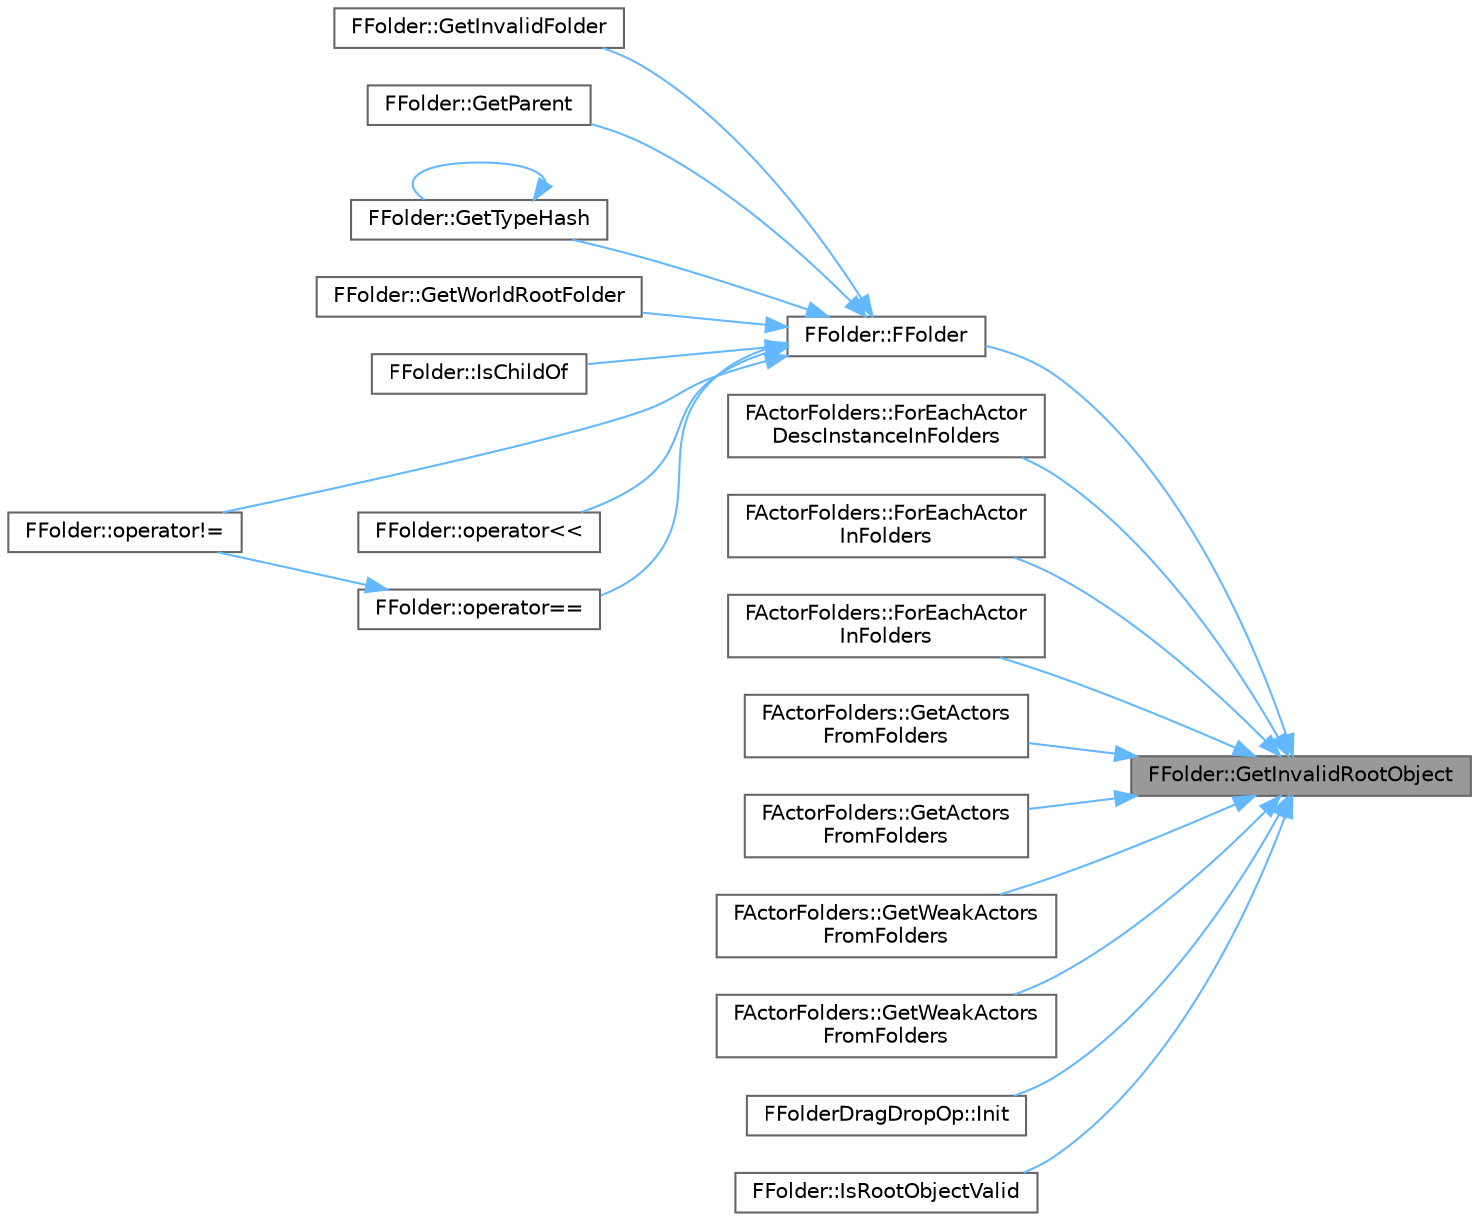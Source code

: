 digraph "FFolder::GetInvalidRootObject"
{
 // INTERACTIVE_SVG=YES
 // LATEX_PDF_SIZE
  bgcolor="transparent";
  edge [fontname=Helvetica,fontsize=10,labelfontname=Helvetica,labelfontsize=10];
  node [fontname=Helvetica,fontsize=10,shape=box,height=0.2,width=0.4];
  rankdir="RL";
  Node1 [id="Node000001",label="FFolder::GetInvalidRootObject",height=0.2,width=0.4,color="gray40", fillcolor="grey60", style="filled", fontcolor="black",tooltip=" "];
  Node1 -> Node2 [id="edge1_Node000001_Node000002",dir="back",color="steelblue1",style="solid",tooltip=" "];
  Node2 [id="Node000002",label="FFolder::FFolder",height=0.2,width=0.4,color="grey40", fillcolor="white", style="filled",URL="$dc/d1d/structFFolder.html#a7139aa0d402977580a55c9a4623d6a9d",tooltip=" "];
  Node2 -> Node3 [id="edge2_Node000002_Node000003",dir="back",color="steelblue1",style="solid",tooltip=" "];
  Node3 [id="Node000003",label="FFolder::GetInvalidFolder",height=0.2,width=0.4,color="grey40", fillcolor="white", style="filled",URL="$dc/d1d/structFFolder.html#a9eea9d7b337a378fee125e0775253298",tooltip=" "];
  Node2 -> Node4 [id="edge3_Node000002_Node000004",dir="back",color="steelblue1",style="solid",tooltip=" "];
  Node4 [id="Node000004",label="FFolder::GetParent",height=0.2,width=0.4,color="grey40", fillcolor="white", style="filled",URL="$dc/d1d/structFFolder.html#a38d98f766ec533533f6d1d175960a2e1",tooltip=" "];
  Node2 -> Node5 [id="edge4_Node000002_Node000005",dir="back",color="steelblue1",style="solid",tooltip=" "];
  Node5 [id="Node000005",label="FFolder::GetTypeHash",height=0.2,width=0.4,color="grey40", fillcolor="white", style="filled",URL="$dc/d1d/structFFolder.html#a01332c7438cc9f712dbeaa1221c44298",tooltip=" "];
  Node5 -> Node5 [id="edge5_Node000005_Node000005",dir="back",color="steelblue1",style="solid",tooltip=" "];
  Node2 -> Node6 [id="edge6_Node000002_Node000006",dir="back",color="steelblue1",style="solid",tooltip=" "];
  Node6 [id="Node000006",label="FFolder::GetWorldRootFolder",height=0.2,width=0.4,color="grey40", fillcolor="white", style="filled",URL="$dc/d1d/structFFolder.html#ab5d1bbc9728e350b1230d6bb9e64f2e2",tooltip=" "];
  Node2 -> Node7 [id="edge7_Node000002_Node000007",dir="back",color="steelblue1",style="solid",tooltip=" "];
  Node7 [id="Node000007",label="FFolder::IsChildOf",height=0.2,width=0.4,color="grey40", fillcolor="white", style="filled",URL="$dc/d1d/structFFolder.html#a62c7f0e46569231c13ef35fa7f4d0dd9",tooltip=" "];
  Node2 -> Node8 [id="edge8_Node000002_Node000008",dir="back",color="steelblue1",style="solid",tooltip=" "];
  Node8 [id="Node000008",label="FFolder::operator!=",height=0.2,width=0.4,color="grey40", fillcolor="white", style="filled",URL="$dc/d1d/structFFolder.html#ab678001efa140d1fa6202ee485fbdf6c",tooltip=" "];
  Node2 -> Node9 [id="edge9_Node000002_Node000009",dir="back",color="steelblue1",style="solid",tooltip=" "];
  Node9 [id="Node000009",label="FFolder::operator\<\<",height=0.2,width=0.4,color="grey40", fillcolor="white", style="filled",URL="$dc/d1d/structFFolder.html#a236001fa20c29e9436fde48d5fc4b6e7",tooltip=" "];
  Node2 -> Node10 [id="edge10_Node000002_Node000010",dir="back",color="steelblue1",style="solid",tooltip=" "];
  Node10 [id="Node000010",label="FFolder::operator==",height=0.2,width=0.4,color="grey40", fillcolor="white", style="filled",URL="$dc/d1d/structFFolder.html#a25ace5733178b3e4da3d6cf2215b4cb3",tooltip=" "];
  Node10 -> Node8 [id="edge11_Node000010_Node000008",dir="back",color="steelblue1",style="solid",tooltip=" "];
  Node1 -> Node11 [id="edge12_Node000001_Node000011",dir="back",color="steelblue1",style="solid",tooltip=" "];
  Node11 [id="Node000011",label="FActorFolders::ForEachActor\lDescInstanceInFolders",height=0.2,width=0.4,color="grey40", fillcolor="white", style="filled",URL="$df/d33/structFActorFolders.html#addbc703f9241cc7b7572f782ecfe0121",tooltip="Apply an operation to each actor desc in the given list of folders."];
  Node1 -> Node12 [id="edge13_Node000001_Node000012",dir="back",color="steelblue1",style="solid",tooltip=" "];
  Node12 [id="Node000012",label="FActorFolders::ForEachActor\lInFolders",height=0.2,width=0.4,color="grey40", fillcolor="white", style="filled",URL="$df/d33/structFActorFolders.html#a5ad9aeb7eaba7399f16acab8243f6fd0",tooltip="Apply an operation to each actor in the given list of folders."];
  Node1 -> Node13 [id="edge14_Node000001_Node000013",dir="back",color="steelblue1",style="solid",tooltip=" "];
  Node13 [id="Node000013",label="FActorFolders::ForEachActor\lInFolders",height=0.2,width=0.4,color="grey40", fillcolor="white", style="filled",URL="$df/d33/structFActorFolders.html#a63212fc5fa97ff94cafbdc19d7151626",tooltip=" "];
  Node1 -> Node14 [id="edge15_Node000001_Node000014",dir="back",color="steelblue1",style="solid",tooltip=" "];
  Node14 [id="Node000014",label="FActorFolders::GetActors\lFromFolders",height=0.2,width=0.4,color="grey40", fillcolor="white", style="filled",URL="$df/d33/structFActorFolders.html#ae1a7ef4b8e6353d90adf60502f7de637",tooltip="Get an array of actors from a list of folders."];
  Node1 -> Node15 [id="edge16_Node000001_Node000015",dir="back",color="steelblue1",style="solid",tooltip=" "];
  Node15 [id="Node000015",label="FActorFolders::GetActors\lFromFolders",height=0.2,width=0.4,color="grey40", fillcolor="white", style="filled",URL="$df/d33/structFActorFolders.html#a2ac7c9bdbd197a4abf090a482be9cb7c",tooltip=" "];
  Node1 -> Node16 [id="edge17_Node000001_Node000016",dir="back",color="steelblue1",style="solid",tooltip=" "];
  Node16 [id="Node000016",label="FActorFolders::GetWeakActors\lFromFolders",height=0.2,width=0.4,color="grey40", fillcolor="white", style="filled",URL="$df/d33/structFActorFolders.html#a59b221234c46ff1febf6c19ebb883bcb",tooltip="Get an array of weak actor pointers from a list of folders."];
  Node1 -> Node17 [id="edge18_Node000001_Node000017",dir="back",color="steelblue1",style="solid",tooltip=" "];
  Node17 [id="Node000017",label="FActorFolders::GetWeakActors\lFromFolders",height=0.2,width=0.4,color="grey40", fillcolor="white", style="filled",URL="$df/d33/structFActorFolders.html#a93fa6b49b07133ddfcd705d9e56b5d46",tooltip=" "];
  Node1 -> Node18 [id="edge19_Node000001_Node000018",dir="back",color="steelblue1",style="solid",tooltip=" "];
  Node18 [id="Node000018",label="FFolderDragDropOp::Init",height=0.2,width=0.4,color="grey40", fillcolor="white", style="filled",URL="$d0/dac/classFFolderDragDropOp.html#a1227700d7cd062324b3386bf256219cf",tooltip=" "];
  Node1 -> Node19 [id="edge20_Node000001_Node000019",dir="back",color="steelblue1",style="solid",tooltip=" "];
  Node19 [id="Node000019",label="FFolder::IsRootObjectValid",height=0.2,width=0.4,color="grey40", fillcolor="white", style="filled",URL="$dc/d1d/structFFolder.html#a84a6e1cbbdf9ce44dda2d941281d2a59",tooltip=" "];
}
